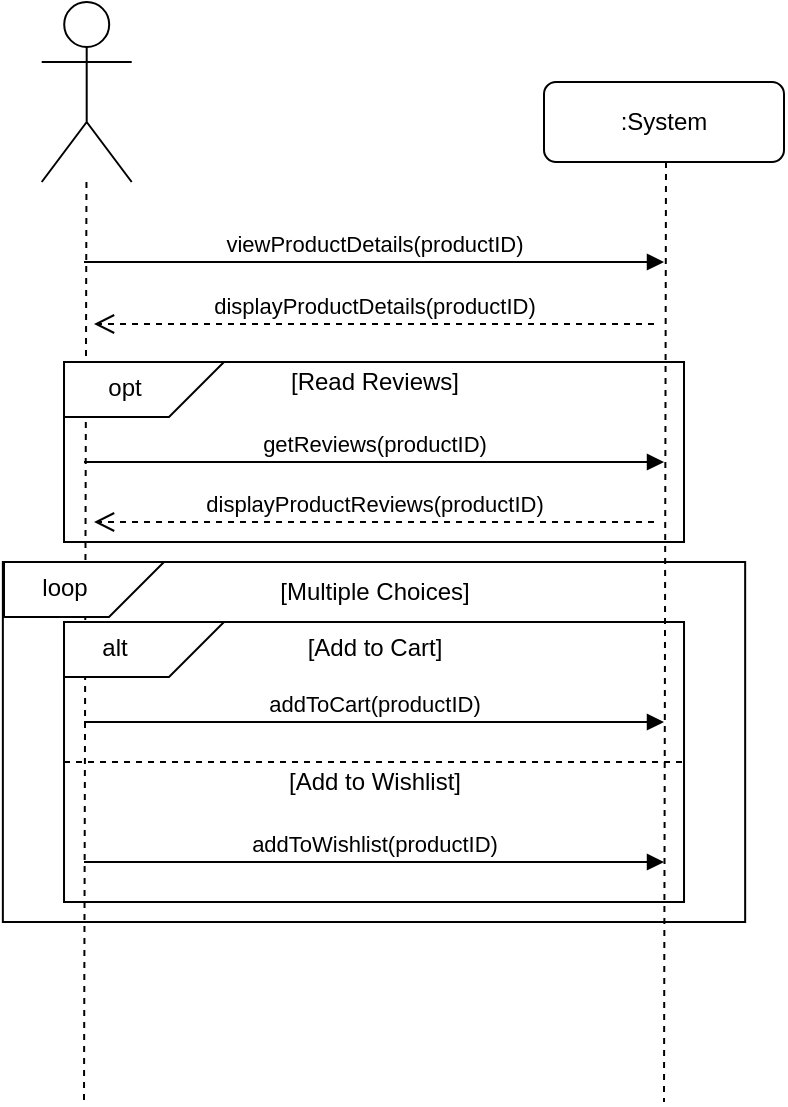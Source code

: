 <mxfile version="21.7.2" type="github">
  <diagram name="Page-1" id="2YBvvXClWsGukQMizWep">
    <mxGraphModel dx="1596" dy="1180" grid="1" gridSize="10" guides="1" tooltips="1" connect="1" arrows="1" fold="1" page="0" pageScale="1" pageWidth="850" pageHeight="1100" math="0" shadow="0">
      <root>
        <mxCell id="0" />
        <mxCell id="1" parent="0" />
        <mxCell id="C371mnhvRARPkL1Xi44i-13" value="" style="rounded=0;whiteSpace=wrap;html=1;" vertex="1" parent="1">
          <mxGeometry x="39.43" y="240" width="371.15" height="180" as="geometry" />
        </mxCell>
        <mxCell id="C371mnhvRARPkL1Xi44i-12" value="" style="rounded=0;whiteSpace=wrap;html=1;" vertex="1" parent="1">
          <mxGeometry x="70.01" y="270" width="310" height="140" as="geometry" />
        </mxCell>
        <mxCell id="C371mnhvRARPkL1Xi44i-2" value="" style="rounded=0;whiteSpace=wrap;html=1;" vertex="1" parent="1">
          <mxGeometry x="70" y="140" width="310" height="90" as="geometry" />
        </mxCell>
        <mxCell id="aM9ryv3xv72pqoxQDRHE-7" value="viewProductDetails(productID)" style="html=1;verticalAlign=bottom;endArrow=block;edgeStyle=elbowEdgeStyle;elbow=vertical;curved=0;rounded=0;" parent="1" edge="1">
          <mxGeometry relative="1" as="geometry">
            <mxPoint x="80" y="90" as="sourcePoint" />
            <Array as="points">
              <mxPoint x="180" y="90" />
            </Array>
            <mxPoint x="370" y="90" as="targetPoint" />
          </mxGeometry>
        </mxCell>
        <mxCell id="aM9ryv3xv72pqoxQDRHE-8" value="displayProductDetails(productID)" style="html=1;verticalAlign=bottom;endArrow=open;dashed=1;endSize=8;edgeStyle=elbowEdgeStyle;elbow=vertical;curved=0;rounded=0;" parent="1" edge="1">
          <mxGeometry relative="1" as="geometry">
            <mxPoint x="85" y="121" as="targetPoint" />
            <Array as="points">
              <mxPoint x="195" y="121" />
            </Array>
            <mxPoint x="365" y="121" as="sourcePoint" />
            <mxPoint as="offset" />
          </mxGeometry>
        </mxCell>
        <mxCell id="C371mnhvRARPkL1Xi44i-1" value="" style="shape=umlActor;verticalLabelPosition=bottom;verticalAlign=top;html=1;outlineConnect=0;" vertex="1" parent="1">
          <mxGeometry x="58.85" y="-40" width="45" height="90" as="geometry" />
        </mxCell>
        <mxCell id="C371mnhvRARPkL1Xi44i-4" value="" style="endArrow=none;dashed=1;html=1;rounded=0;" edge="1" parent="1" source="C371mnhvRARPkL1Xi44i-1">
          <mxGeometry width="50" height="50" relative="1" as="geometry">
            <mxPoint x="80" y="70" as="sourcePoint" />
            <mxPoint x="80" y="510" as="targetPoint" />
          </mxGeometry>
        </mxCell>
        <mxCell id="C371mnhvRARPkL1Xi44i-7" value=":System" style="rounded=1;whiteSpace=wrap;html=1;" vertex="1" parent="1">
          <mxGeometry x="310" width="120" height="40" as="geometry" />
        </mxCell>
        <mxCell id="C371mnhvRARPkL1Xi44i-8" value="[Read Reviews]" style="text;html=1;align=center;verticalAlign=middle;resizable=0;points=[];autosize=1;strokeColor=none;fillColor=none;" vertex="1" parent="1">
          <mxGeometry x="170" y="135" width="110" height="30" as="geometry" />
        </mxCell>
        <mxCell id="C371mnhvRARPkL1Xi44i-9" value="" style="shape=card;whiteSpace=wrap;html=1;rotation=-180;" vertex="1" parent="1">
          <mxGeometry x="40" y="240" width="80" height="27.5" as="geometry" />
        </mxCell>
        <mxCell id="C371mnhvRARPkL1Xi44i-5" value="" style="endArrow=none;dashed=1;html=1;rounded=0;" edge="1" parent="1">
          <mxGeometry width="50" height="50" relative="1" as="geometry">
            <mxPoint x="371" y="40" as="sourcePoint" />
            <mxPoint x="370" y="510" as="targetPoint" />
          </mxGeometry>
        </mxCell>
        <mxCell id="C371mnhvRARPkL1Xi44i-14" value="" style="shape=card;whiteSpace=wrap;html=1;rotation=-180;" vertex="1" parent="1">
          <mxGeometry x="70.01" y="140" width="80" height="27.5" as="geometry" />
        </mxCell>
        <mxCell id="C371mnhvRARPkL1Xi44i-11" value="displayProductReviews(productID)" style="html=1;verticalAlign=bottom;endArrow=open;dashed=1;endSize=8;edgeStyle=elbowEdgeStyle;elbow=vertical;curved=0;rounded=0;" edge="1" parent="1">
          <mxGeometry relative="1" as="geometry">
            <mxPoint x="85.01" y="220" as="targetPoint" />
            <Array as="points">
              <mxPoint x="195.01" y="220" />
            </Array>
            <mxPoint x="365.01" y="220" as="sourcePoint" />
            <mxPoint as="offset" />
          </mxGeometry>
        </mxCell>
        <mxCell id="C371mnhvRARPkL1Xi44i-10" value="opt" style="text;html=1;align=center;verticalAlign=middle;resizable=0;points=[];autosize=1;strokeColor=none;fillColor=none;" vertex="1" parent="1">
          <mxGeometry x="80" y="137.5" width="40" height="30" as="geometry" />
        </mxCell>
        <mxCell id="C371mnhvRARPkL1Xi44i-15" value="" style="shape=card;whiteSpace=wrap;html=1;rotation=-180;" vertex="1" parent="1">
          <mxGeometry x="70.01" y="270" width="80" height="27.5" as="geometry" />
        </mxCell>
        <mxCell id="C371mnhvRARPkL1Xi44i-16" value="loop" style="text;html=1;align=center;verticalAlign=middle;resizable=0;points=[];autosize=1;strokeColor=none;fillColor=none;" vertex="1" parent="1">
          <mxGeometry x="45" y="237.5" width="50" height="30" as="geometry" />
        </mxCell>
        <mxCell id="C371mnhvRARPkL1Xi44i-17" value="alt" style="text;html=1;align=center;verticalAlign=middle;resizable=0;points=[];autosize=1;strokeColor=none;fillColor=none;" vertex="1" parent="1">
          <mxGeometry x="75" y="267.5" width="40" height="30" as="geometry" />
        </mxCell>
        <mxCell id="C371mnhvRARPkL1Xi44i-18" value="" style="endArrow=none;dashed=1;html=1;rounded=0;exitX=0;exitY=0.5;exitDx=0;exitDy=0;entryX=1;entryY=0.5;entryDx=0;entryDy=0;" edge="1" parent="1" source="C371mnhvRARPkL1Xi44i-12" target="C371mnhvRARPkL1Xi44i-12">
          <mxGeometry width="50" height="50" relative="1" as="geometry">
            <mxPoint x="310" y="310" as="sourcePoint" />
            <mxPoint x="360" y="260" as="targetPoint" />
          </mxGeometry>
        </mxCell>
        <mxCell id="C371mnhvRARPkL1Xi44i-19" value="addToCart(productID)" style="html=1;verticalAlign=bottom;endArrow=block;edgeStyle=elbowEdgeStyle;elbow=vertical;curved=0;rounded=0;" edge="1" parent="1">
          <mxGeometry relative="1" as="geometry">
            <mxPoint x="80" y="320" as="sourcePoint" />
            <Array as="points">
              <mxPoint x="180" y="320" />
            </Array>
            <mxPoint x="370" y="320" as="targetPoint" />
          </mxGeometry>
        </mxCell>
        <mxCell id="C371mnhvRARPkL1Xi44i-20" value="addToWishlist(productID)" style="html=1;verticalAlign=bottom;endArrow=block;edgeStyle=elbowEdgeStyle;elbow=vertical;curved=0;rounded=0;" edge="1" parent="1">
          <mxGeometry relative="1" as="geometry">
            <mxPoint x="80.01" y="390" as="sourcePoint" />
            <Array as="points">
              <mxPoint x="180.01" y="390" />
            </Array>
            <mxPoint x="370.01" y="390" as="targetPoint" />
          </mxGeometry>
        </mxCell>
        <mxCell id="C371mnhvRARPkL1Xi44i-21" value="[Multiple Choices]" style="text;html=1;align=center;verticalAlign=middle;resizable=0;points=[];autosize=1;strokeColor=none;fillColor=none;" vertex="1" parent="1">
          <mxGeometry x="165.01" y="240" width="120" height="30" as="geometry" />
        </mxCell>
        <mxCell id="C371mnhvRARPkL1Xi44i-22" value="[Add to Cart]" style="text;html=1;align=center;verticalAlign=middle;resizable=0;points=[];autosize=1;strokeColor=none;fillColor=none;" vertex="1" parent="1">
          <mxGeometry x="180.01" y="267.5" width="90" height="30" as="geometry" />
        </mxCell>
        <mxCell id="C371mnhvRARPkL1Xi44i-23" value="[Add to Wishlist]" style="text;html=1;align=center;verticalAlign=middle;resizable=0;points=[];autosize=1;strokeColor=none;fillColor=none;" vertex="1" parent="1">
          <mxGeometry x="170.01" y="335" width="110" height="30" as="geometry" />
        </mxCell>
        <mxCell id="C371mnhvRARPkL1Xi44i-26" value="getReviews(productID)" style="html=1;verticalAlign=bottom;endArrow=block;edgeStyle=elbowEdgeStyle;elbow=vertical;curved=0;rounded=0;" edge="1" parent="1">
          <mxGeometry relative="1" as="geometry">
            <mxPoint x="80.01" y="190" as="sourcePoint" />
            <Array as="points">
              <mxPoint x="180.01" y="190" />
            </Array>
            <mxPoint x="370.01" y="190" as="targetPoint" />
          </mxGeometry>
        </mxCell>
      </root>
    </mxGraphModel>
  </diagram>
</mxfile>
